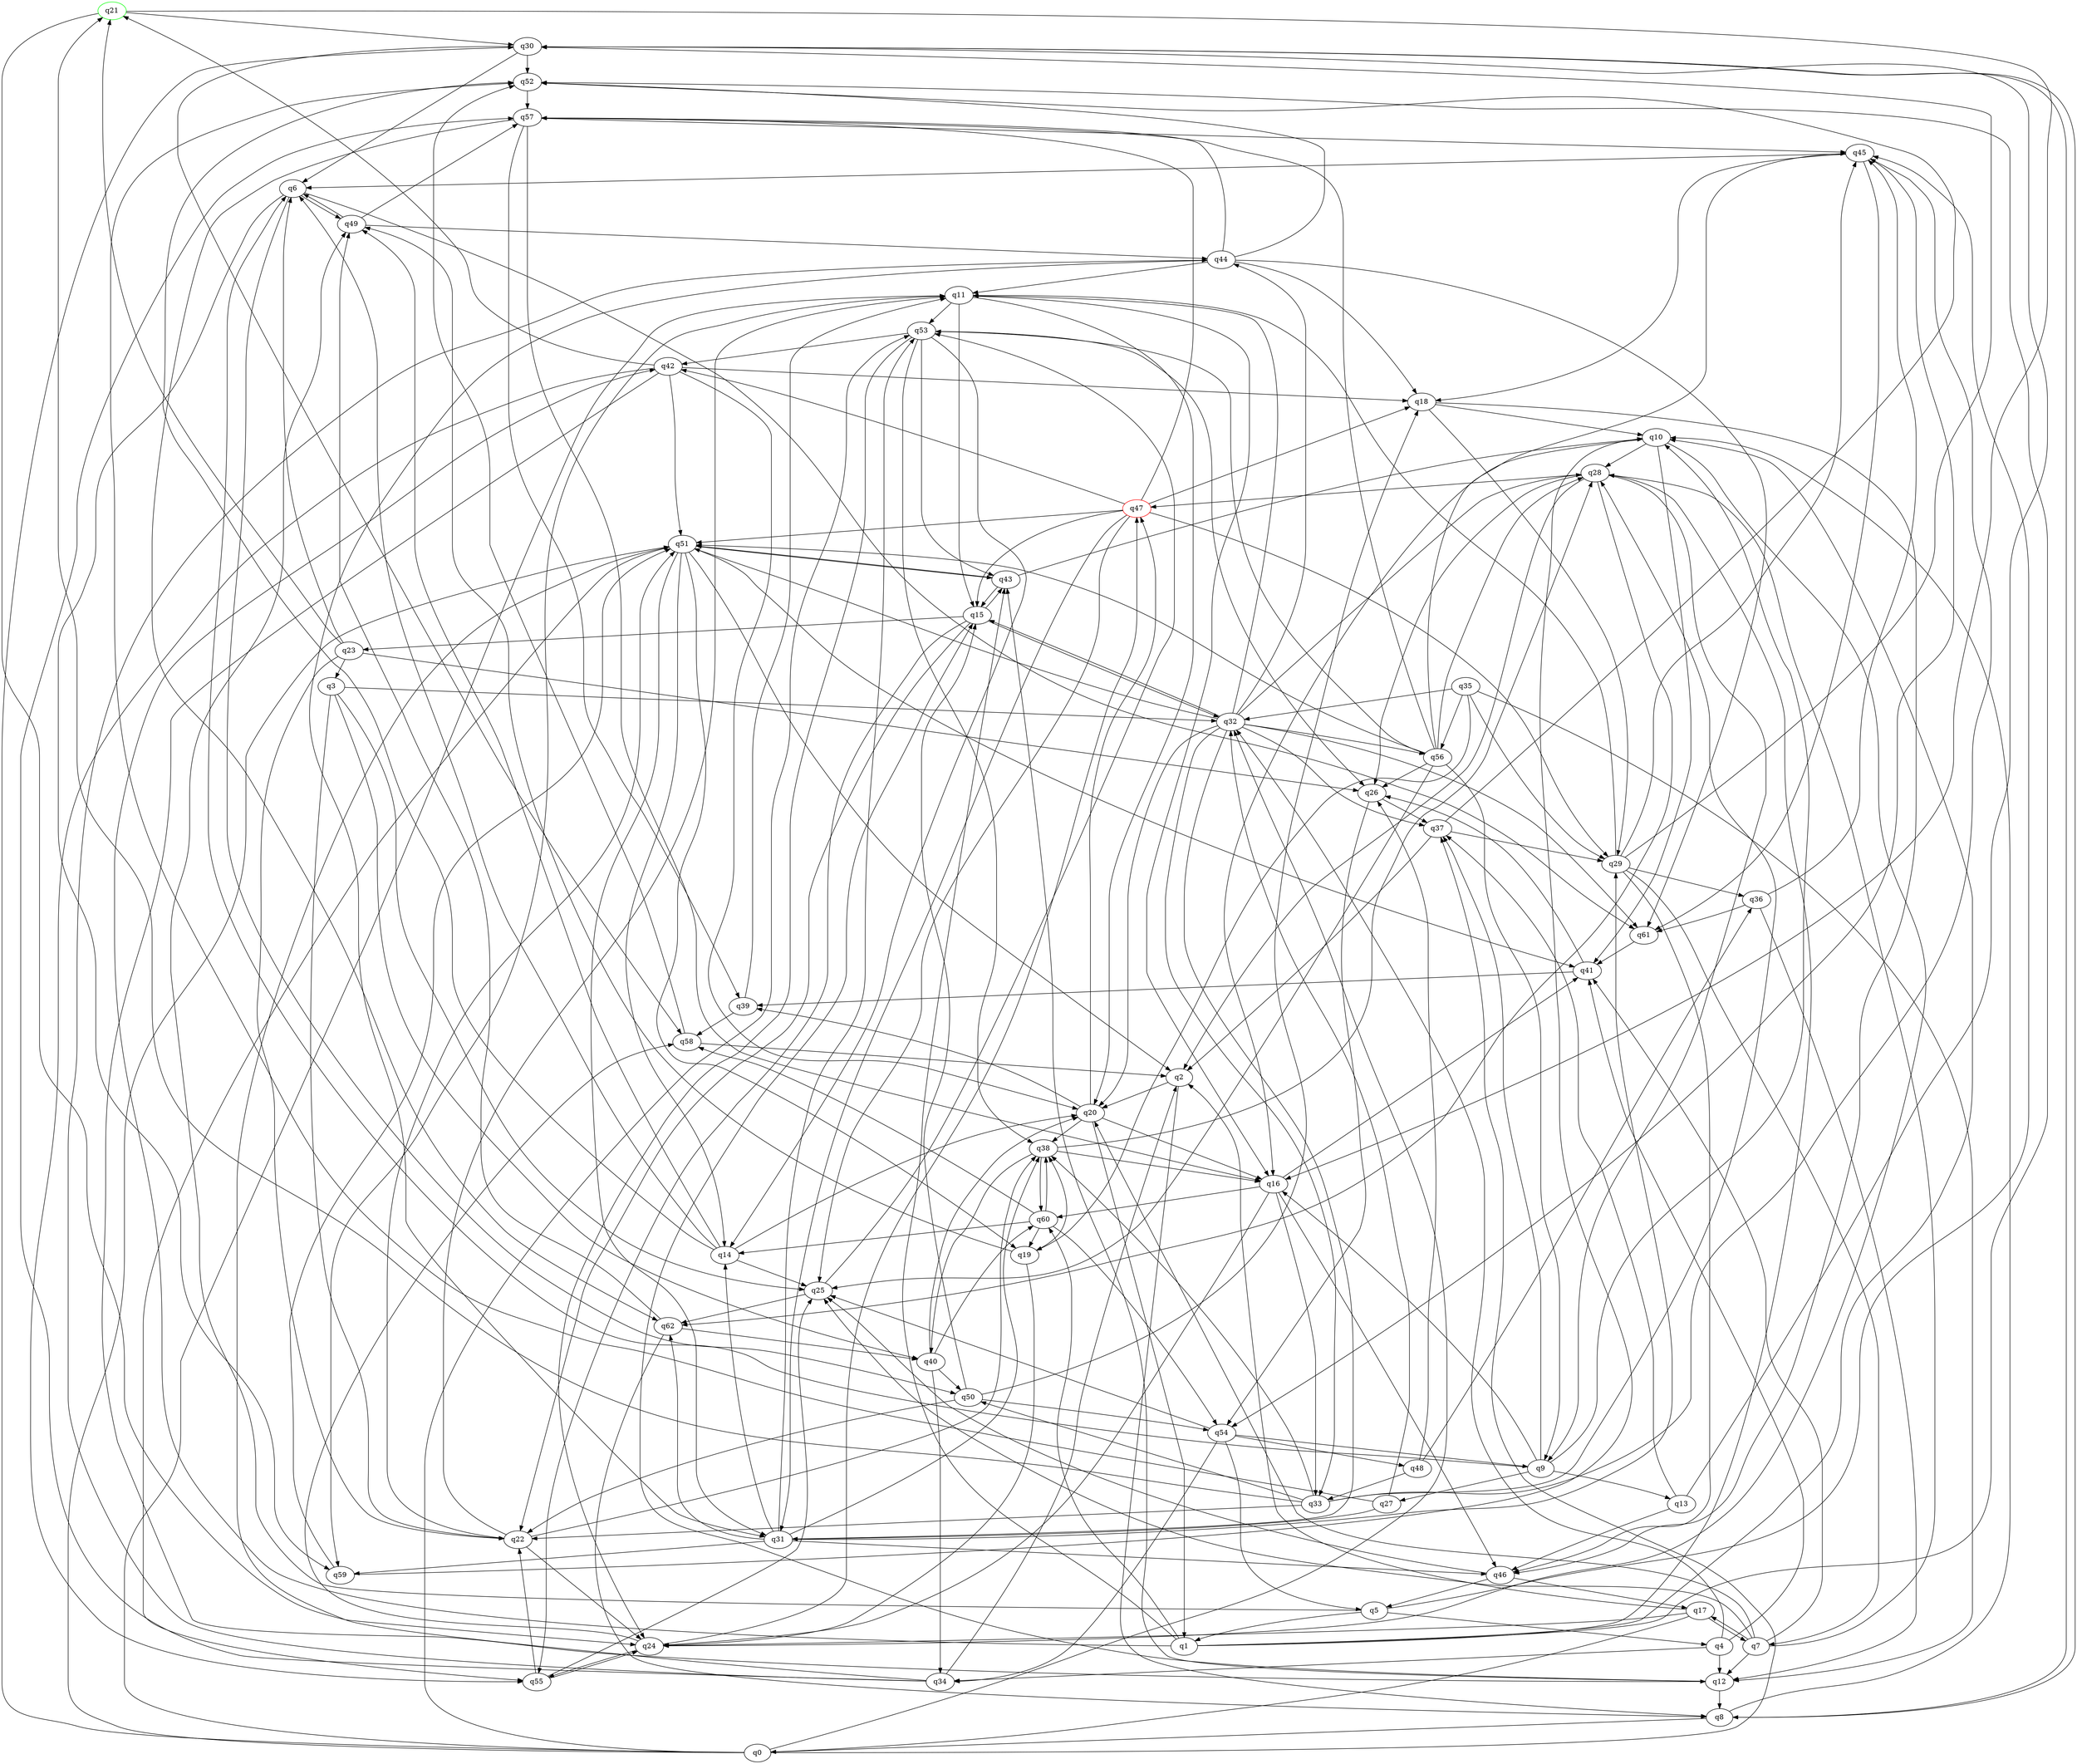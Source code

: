 digraph A{
q21 [initial=1,color=green];
q47 [final=1,color=red];
q0 -> q11;
q0 -> q30;
q0 -> q32;
q0 -> q37;
q0 -> q51;
q0 -> q53;
q1 -> q10;
q1 -> q28;
q1 -> q42;
q1 -> q43;
q1 -> q52;
q1 -> q60;
q2 -> q8;
q2 -> q20;
q3 -> q22;
q3 -> q25;
q3 -> q32;
q3 -> q40;
q4 -> q12;
q4 -> q32;
q4 -> q34;
q4 -> q41;
q5 -> q1;
q5 -> q4;
q5 -> q45;
q5 -> q49;
q6 -> q49;
q6 -> q50;
q6 -> q59;
q6 -> q61;
q7 -> q12;
q7 -> q17;
q7 -> q20;
q7 -> q25;
q7 -> q28;
q7 -> q41;
q8 -> q0;
q8 -> q10;
q8 -> q30;
q9 -> q6;
q9 -> q10;
q9 -> q13;
q9 -> q16;
q9 -> q27;
q9 -> q37;
q10 -> q16;
q10 -> q24;
q10 -> q28;
q10 -> q41;
q11 -> q15;
q11 -> q16;
q11 -> q20;
q11 -> q53;
q11 -> q59;
q12 -> q8;
q12 -> q15;
q12 -> q43;
q13 -> q30;
q13 -> q37;
q13 -> q46;
q14 -> q6;
q14 -> q20;
q14 -> q25;
q14 -> q49;
q14 -> q52;
q15 -> q22;
q15 -> q23;
q15 -> q32;
q15 -> q43;
q15 -> q55;
q16 -> q24;
q16 -> q33;
q16 -> q41;
q16 -> q46;
q16 -> q60;
q17 -> q0;
q17 -> q2;
q17 -> q7;
q17 -> q24;
q18 -> q10;
q18 -> q29;
q18 -> q46;
q19 -> q24;
q19 -> q38;
q19 -> q49;
q20 -> q1;
q20 -> q16;
q20 -> q38;
q20 -> q39;
q20 -> q47;
q21 -> q16;
q21 -> q24;
q21 -> q30;
q22 -> q11;
q22 -> q24;
q22 -> q38;
q22 -> q51;
q23 -> q3;
q23 -> q6;
q23 -> q21;
q23 -> q22;
q23 -> q26;
q24 -> q47;
q24 -> q55;
q24 -> q58;
q25 -> q53;
q25 -> q62;
q26 -> q37;
q26 -> q54;
q27 -> q31;
q27 -> q32;
q27 -> q52;
q28 -> q2;
q28 -> q9;
q28 -> q26;
q28 -> q47;
q28 -> q62;
q29 -> q7;
q29 -> q11;
q29 -> q30;
q29 -> q36;
q29 -> q45;
q29 -> q46;
q30 -> q6;
q30 -> q8;
q30 -> q52;
q30 -> q58;
q31 -> q14;
q31 -> q29;
q31 -> q38;
q31 -> q46;
q31 -> q53;
q31 -> q59;
q31 -> q62;
q32 -> q11;
q32 -> q15;
q32 -> q20;
q32 -> q28;
q32 -> q31;
q32 -> q33;
q32 -> q37;
q32 -> q44;
q32 -> q51;
q32 -> q56;
q32 -> q61;
q33 -> q21;
q33 -> q22;
q33 -> q28;
q33 -> q38;
q33 -> q45;
q33 -> q50;
q34 -> q2;
q34 -> q44;
q34 -> q51;
q34 -> q57;
q35 -> q12;
q35 -> q19;
q35 -> q29;
q35 -> q32;
q35 -> q56;
q36 -> q12;
q36 -> q45;
q36 -> q61;
q37 -> q2;
q37 -> q29;
q37 -> q52;
q38 -> q16;
q38 -> q28;
q38 -> q40;
q38 -> q60;
q39 -> q11;
q39 -> q58;
q40 -> q20;
q40 -> q34;
q40 -> q50;
q40 -> q60;
q41 -> q26;
q41 -> q39;
q42 -> q12;
q42 -> q18;
q42 -> q20;
q42 -> q21;
q42 -> q51;
q42 -> q55;
q43 -> q10;
q43 -> q15;
q43 -> q51;
q44 -> q11;
q44 -> q18;
q44 -> q31;
q44 -> q52;
q44 -> q57;
q44 -> q61;
q45 -> q6;
q45 -> q18;
q45 -> q54;
q45 -> q61;
q46 -> q5;
q46 -> q17;
q46 -> q25;
q47 -> q15;
q47 -> q18;
q47 -> q25;
q47 -> q29;
q47 -> q31;
q47 -> q42;
q47 -> q51;
q47 -> q57;
q48 -> q26;
q48 -> q33;
q48 -> q36;
q49 -> q6;
q49 -> q44;
q49 -> q57;
q50 -> q15;
q50 -> q18;
q50 -> q22;
q50 -> q54;
q51 -> q2;
q51 -> q14;
q51 -> q19;
q51 -> q31;
q51 -> q41;
q51 -> q43;
q51 -> q55;
q52 -> q57;
q53 -> q14;
q53 -> q24;
q53 -> q26;
q53 -> q38;
q53 -> q42;
q53 -> q43;
q54 -> q5;
q54 -> q9;
q54 -> q25;
q54 -> q34;
q54 -> q48;
q55 -> q22;
q55 -> q24;
q55 -> q25;
q56 -> q9;
q56 -> q25;
q56 -> q26;
q56 -> q28;
q56 -> q45;
q56 -> q51;
q56 -> q53;
q56 -> q57;
q57 -> q16;
q57 -> q39;
q57 -> q45;
q57 -> q62;
q58 -> q2;
q58 -> q52;
q59 -> q10;
q59 -> q51;
q60 -> q14;
q60 -> q19;
q60 -> q38;
q60 -> q54;
q60 -> q58;
q61 -> q41;
q62 -> q8;
q62 -> q40;
q62 -> q49;
}